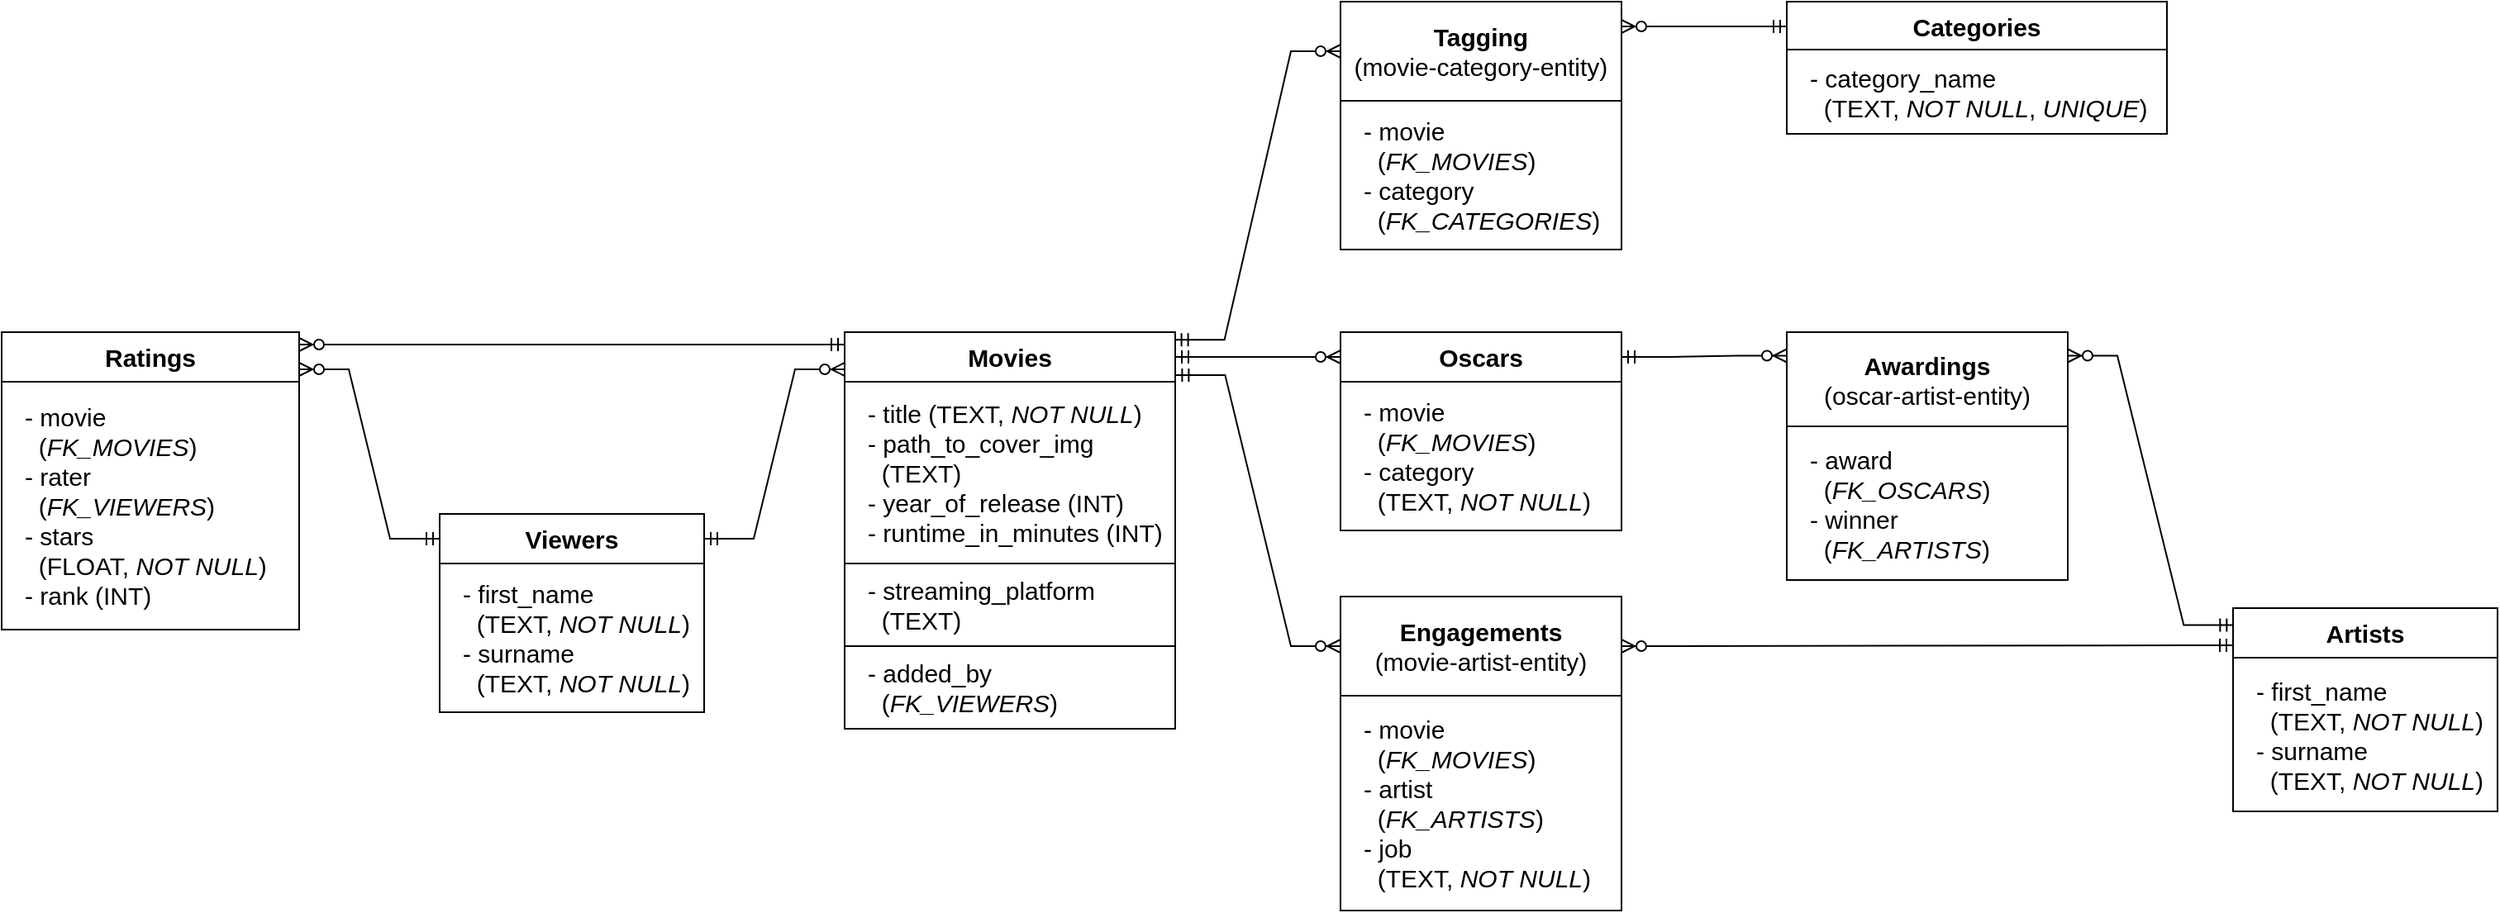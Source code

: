 <mxfile version="26.0.9">
  <diagram name="Seite-1" id="djKUNdHpDmF1BdN_acbi">
    <mxGraphModel dx="2562" dy="2364" grid="1" gridSize="10" guides="1" tooltips="1" connect="1" arrows="1" fold="1" page="1" pageScale="1" pageWidth="827" pageHeight="1169" math="0" shadow="0">
      <root>
        <mxCell id="0" />
        <mxCell id="1" parent="0" />
        <mxCell id="YF07dS71Wtw1GLsMtcsT-3" value="&lt;font style=&quot;font-size: 15px;&quot;&gt;&lt;b&gt;Movies&lt;/b&gt;&lt;/font&gt;" style="rounded=0;whiteSpace=wrap;html=1;" parent="1" vertex="1">
          <mxGeometry x="120" y="80" width="200" height="30" as="geometry" />
        </mxCell>
        <mxCell id="YF07dS71Wtw1GLsMtcsT-4" value="&lt;font style=&quot;font-size: 15px;&quot;&gt;- title (TEXT, &lt;i&gt;NOT NULL&lt;/i&gt;)&lt;/font&gt;&lt;div&gt;&lt;font style=&quot;font-size: 15px;&quot;&gt;- path_to_cover_img&lt;/font&gt;&lt;/div&gt;&lt;div&gt;&lt;font style=&quot;font-size: 15px;&quot;&gt;&amp;nbsp; (TEXT)&lt;br&gt;&lt;/font&gt;&lt;div&gt;&lt;font style=&quot;font-size: 15px;&quot;&gt;- year_of_release (INT)&lt;/font&gt;&lt;/div&gt;&lt;div&gt;&lt;font style=&quot;font-size: 15px;&quot;&gt;- runtime_in_minutes (&lt;/font&gt;&lt;span style=&quot;font-size: 15px; background-color: transparent; color: light-dark(rgb(0, 0, 0), rgb(255, 255, 255));&quot;&gt;INT)&lt;/span&gt;&lt;/div&gt;&lt;/div&gt;" style="rounded=0;whiteSpace=wrap;html=1;align=left;spacingLeft=12;" parent="1" vertex="1">
          <mxGeometry x="120" y="110" width="200" height="110" as="geometry" />
        </mxCell>
        <mxCell id="YF07dS71Wtw1GLsMtcsT-6" value="&lt;span style=&quot;font-size: 15px;&quot;&gt;- streaming_platform&lt;/span&gt;&lt;div&gt;&lt;span style=&quot;font-size: 15px;&quot;&gt;&amp;nbsp; (TEXT)&lt;/span&gt;&lt;/div&gt;" style="rounded=0;whiteSpace=wrap;html=1;align=left;spacingLeft=12;" parent="1" vertex="1">
          <mxGeometry x="120" y="220" width="200" height="50" as="geometry" />
        </mxCell>
        <mxCell id="YF07dS71Wtw1GLsMtcsT-7" value="&lt;span style=&quot;font-size: 15px;&quot;&gt;- added_by&lt;/span&gt;&lt;div&gt;&lt;span style=&quot;font-size: 15px;&quot;&gt;&amp;nbsp; (&lt;i&gt;FK_VIEWERS&lt;/i&gt;)&lt;/span&gt;&lt;/div&gt;" style="rounded=0;whiteSpace=wrap;html=1;align=left;spacingLeft=12;" parent="1" vertex="1">
          <mxGeometry x="120" y="270" width="200" height="50" as="geometry" />
        </mxCell>
        <mxCell id="YF07dS71Wtw1GLsMtcsT-8" value="&lt;font style=&quot;font-size: 15px;&quot;&gt;&lt;b&gt;Ratings&lt;/b&gt;&lt;/font&gt;" style="rounded=0;whiteSpace=wrap;html=1;" parent="1" vertex="1">
          <mxGeometry x="-390" y="80" width="180" height="30" as="geometry" />
        </mxCell>
        <mxCell id="YF07dS71Wtw1GLsMtcsT-9" value="&lt;span style=&quot;font-size: 15px;&quot;&gt;- movie&lt;/span&gt;&lt;div&gt;&lt;span style=&quot;font-size: 15px;&quot;&gt;&amp;nbsp; (&lt;i&gt;FK_MOVIES&lt;/i&gt;)&lt;/span&gt;&lt;div&gt;&lt;span style=&quot;font-size: 15px;&quot;&gt;- rater&lt;/span&gt;&lt;/div&gt;&lt;div&gt;&lt;span style=&quot;font-size: 15px;&quot;&gt;&amp;nbsp; (&lt;i&gt;FK_VIEWERS&lt;/i&gt;)&lt;/span&gt;&lt;/div&gt;&lt;div&gt;&lt;span style=&quot;font-size: 15px;&quot;&gt;- stars&lt;/span&gt;&lt;/div&gt;&lt;div&gt;&lt;span style=&quot;font-size: 15px;&quot;&gt;&amp;nbsp; (FLOAT, &lt;i&gt;NOT NULL&lt;/i&gt;)&lt;/span&gt;&lt;/div&gt;&lt;div&gt;&lt;span style=&quot;font-size: 15px;&quot;&gt;- rank (INT)&lt;/span&gt;&lt;/div&gt;&lt;/div&gt;" style="rounded=0;whiteSpace=wrap;html=1;align=left;spacingLeft=12;" parent="1" vertex="1">
          <mxGeometry x="-390" y="110" width="180" height="150" as="geometry" />
        </mxCell>
        <mxCell id="YF07dS71Wtw1GLsMtcsT-24" value="" style="edgeStyle=entityRelationEdgeStyle;fontSize=12;html=1;endArrow=ERzeroToMany;startArrow=ERmandOne;rounded=0;exitX=0;exitY=0.25;exitDx=0;exitDy=0;entryX=1;entryY=0.25;entryDx=0;entryDy=0;" parent="1" source="YF07dS71Wtw1GLsMtcsT-3" target="YF07dS71Wtw1GLsMtcsT-8" edge="1">
          <mxGeometry width="100" height="100" relative="1" as="geometry">
            <mxPoint x="340" y="470" as="sourcePoint" />
            <mxPoint x="440" y="370" as="targetPoint" />
          </mxGeometry>
        </mxCell>
        <mxCell id="YF07dS71Wtw1GLsMtcsT-34" value="&lt;font style=&quot;font-size: 15px;&quot;&gt;&lt;b&gt;Oscars&lt;/b&gt;&lt;/font&gt;" style="rounded=0;whiteSpace=wrap;html=1;" parent="1" vertex="1">
          <mxGeometry x="420" y="80" width="170" height="30" as="geometry" />
        </mxCell>
        <mxCell id="YF07dS71Wtw1GLsMtcsT-35" value="&lt;div&gt;&lt;span style=&quot;font-size: 15px;&quot;&gt;- movie&lt;/span&gt;&lt;/div&gt;&lt;div&gt;&lt;span style=&quot;font-size: 15px;&quot;&gt;&amp;nbsp; (&lt;i&gt;FK_MOVIES&lt;/i&gt;)&lt;/span&gt;&lt;/div&gt;&lt;div&gt;&lt;div&gt;&lt;div&gt;&lt;span style=&quot;font-size: 15px;&quot;&gt;- category&lt;/span&gt;&lt;/div&gt;&lt;div&gt;&lt;span style=&quot;font-size: 15px;&quot;&gt;&amp;nbsp; (TEXT, &lt;i&gt;NOT NULL&lt;/i&gt;)&lt;/span&gt;&lt;/div&gt;&lt;/div&gt;&lt;/div&gt;" style="rounded=0;whiteSpace=wrap;html=1;align=left;spacingLeft=12;" parent="1" vertex="1">
          <mxGeometry x="420" y="110" width="170" height="90" as="geometry" />
        </mxCell>
        <mxCell id="YF07dS71Wtw1GLsMtcsT-37" value="" style="edgeStyle=entityRelationEdgeStyle;fontSize=12;html=1;endArrow=ERzeroToMany;startArrow=ERmandOne;rounded=0;entryX=0;entryY=0.5;entryDx=0;entryDy=0;exitX=1;exitY=0.5;exitDx=0;exitDy=0;" parent="1" source="YF07dS71Wtw1GLsMtcsT-3" target="YF07dS71Wtw1GLsMtcsT-34" edge="1">
          <mxGeometry width="100" height="100" relative="1" as="geometry">
            <mxPoint x="310" y="240" as="sourcePoint" />
            <mxPoint x="410" y="140" as="targetPoint" />
          </mxGeometry>
        </mxCell>
        <mxCell id="YF07dS71Wtw1GLsMtcsT-38" value="&lt;font style=&quot;font-size: 15px;&quot;&gt;&lt;b&gt;Artists&lt;/b&gt;&lt;/font&gt;" style="rounded=0;whiteSpace=wrap;html=1;" parent="1" vertex="1">
          <mxGeometry x="960" y="247" width="160" height="30" as="geometry" />
        </mxCell>
        <mxCell id="YF07dS71Wtw1GLsMtcsT-39" value="&lt;span style=&quot;font-size: 15px;&quot;&gt;- first_name&amp;nbsp;&lt;/span&gt;&lt;div&gt;&lt;span style=&quot;font-size: 15px;&quot;&gt;&amp;nbsp; (TEXT, &lt;i&gt;NOT NULL&lt;/i&gt;)&lt;/span&gt;&lt;div&gt;&lt;span style=&quot;font-size: 15px;&quot;&gt;- surname&amp;nbsp;&lt;/span&gt;&lt;/div&gt;&lt;div&gt;&lt;span style=&quot;font-size: 15px;&quot;&gt;&amp;nbsp; (TEXT, &lt;i&gt;NOT NULL&lt;/i&gt;)&lt;/span&gt;&lt;/div&gt;&lt;/div&gt;" style="rounded=0;whiteSpace=wrap;html=1;align=left;spacingLeft=12;" parent="1" vertex="1">
          <mxGeometry x="960" y="277" width="160" height="93" as="geometry" />
        </mxCell>
        <mxCell id="YF07dS71Wtw1GLsMtcsT-46" value="&lt;font style=&quot;font-size: 15px;&quot;&gt;&lt;b&gt;Viewers&lt;/b&gt;&lt;/font&gt;" style="rounded=0;whiteSpace=wrap;html=1;" parent="1" vertex="1">
          <mxGeometry x="-125" y="190" width="160" height="30" as="geometry" />
        </mxCell>
        <mxCell id="YF07dS71Wtw1GLsMtcsT-47" value="&lt;span style=&quot;font-size: 15px;&quot;&gt;- first_name&amp;nbsp;&lt;/span&gt;&lt;div&gt;&lt;span style=&quot;font-size: 15px;&quot;&gt;&amp;nbsp; (TEXT, &lt;i&gt;NOT NULL&lt;/i&gt;)&lt;/span&gt;&lt;div&gt;&lt;span style=&quot;font-size: 15px;&quot;&gt;- surname&amp;nbsp;&lt;/span&gt;&lt;/div&gt;&lt;div&gt;&lt;span style=&quot;font-size: 15px;&quot;&gt;&amp;nbsp; (TEXT, &lt;i&gt;NOT NULL&lt;/i&gt;)&lt;/span&gt;&lt;/div&gt;&lt;/div&gt;" style="rounded=0;whiteSpace=wrap;html=1;align=left;spacingLeft=12;" parent="1" vertex="1">
          <mxGeometry x="-125" y="220" width="160" height="90" as="geometry" />
        </mxCell>
        <mxCell id="YF07dS71Wtw1GLsMtcsT-53" value="" style="edgeStyle=entityRelationEdgeStyle;fontSize=12;html=1;endArrow=ERzeroToMany;startArrow=ERmandOne;rounded=0;exitX=1;exitY=0.5;exitDx=0;exitDy=0;entryX=0;entryY=0.75;entryDx=0;entryDy=0;" parent="1" source="YF07dS71Wtw1GLsMtcsT-46" target="YF07dS71Wtw1GLsMtcsT-3" edge="1">
          <mxGeometry width="100" height="100" relative="1" as="geometry">
            <mxPoint x="20" y="520" as="sourcePoint" />
            <mxPoint x="120" y="420" as="targetPoint" />
          </mxGeometry>
        </mxCell>
        <mxCell id="YF07dS71Wtw1GLsMtcsT-54" value="" style="edgeStyle=entityRelationEdgeStyle;fontSize=12;html=1;endArrow=ERzeroToMany;startArrow=ERmandOne;rounded=0;exitX=0;exitY=0.5;exitDx=0;exitDy=0;entryX=1;entryY=0.75;entryDx=0;entryDy=0;" parent="1" source="YF07dS71Wtw1GLsMtcsT-46" target="YF07dS71Wtw1GLsMtcsT-8" edge="1">
          <mxGeometry width="100" height="100" relative="1" as="geometry">
            <mxPoint x="-180" y="510" as="sourcePoint" />
            <mxPoint x="-80" y="410" as="targetPoint" />
          </mxGeometry>
        </mxCell>
        <mxCell id="dVQCYlhDSaBFFCFDMpZ5-1" value="&lt;font style=&quot;font-size: 15px;&quot;&gt;&lt;b&gt;Engagements&lt;/b&gt;&lt;/font&gt;&lt;div&gt;&lt;font style=&quot;font-size: 15px;&quot;&gt;(movie-artist-entity)&lt;/font&gt;&lt;/div&gt;" style="rounded=0;whiteSpace=wrap;html=1;" parent="1" vertex="1">
          <mxGeometry x="420" y="240" width="170" height="60" as="geometry" />
        </mxCell>
        <mxCell id="dVQCYlhDSaBFFCFDMpZ5-2" value="&lt;div&gt;&lt;span style=&quot;font-size: 15px;&quot;&gt;- movie&lt;/span&gt;&lt;/div&gt;&lt;div&gt;&lt;span style=&quot;font-size: 15px;&quot;&gt;&amp;nbsp; (&lt;i&gt;FK_MOVIES&lt;/i&gt;)&lt;/span&gt;&lt;/div&gt;&lt;span style=&quot;font-size: 15px;&quot;&gt;- artist&lt;/span&gt;&lt;div&gt;&lt;span style=&quot;font-size: 15px; background-color: transparent; color: light-dark(rgb(0, 0, 0), rgb(255, 255, 255));&quot;&gt;&amp;nbsp; (&lt;/span&gt;&lt;i style=&quot;font-size: 15px; background-color: transparent; color: light-dark(rgb(0, 0, 0), rgb(255, 255, 255));&quot;&gt;FK_ARTISTS&lt;/i&gt;&lt;span style=&quot;font-size: 15px; background-color: transparent; color: light-dark(rgb(0, 0, 0), rgb(255, 255, 255));&quot;&gt;)&lt;/span&gt;&lt;div&gt;&lt;div&gt;&lt;span style=&quot;font-size: 15px;&quot;&gt;- job&amp;nbsp;&lt;/span&gt;&lt;/div&gt;&lt;div&gt;&lt;span style=&quot;font-size: 15px;&quot;&gt;&amp;nbsp; (TEXT, &lt;i&gt;NOT NULL&lt;/i&gt;)&lt;/span&gt;&lt;/div&gt;&lt;/div&gt;&lt;/div&gt;" style="rounded=0;whiteSpace=wrap;html=1;align=left;spacingLeft=12;" parent="1" vertex="1">
          <mxGeometry x="420" y="300" width="170" height="130" as="geometry" />
        </mxCell>
        <mxCell id="dVQCYlhDSaBFFCFDMpZ5-3" value="" style="edgeStyle=entityRelationEdgeStyle;fontSize=12;html=1;endArrow=ERzeroToMany;startArrow=ERmandOne;rounded=0;entryX=0;entryY=0.5;entryDx=0;entryDy=0;exitX=1.001;exitY=0.867;exitDx=0;exitDy=0;exitPerimeter=0;" parent="1" source="YF07dS71Wtw1GLsMtcsT-3" target="dVQCYlhDSaBFFCFDMpZ5-1" edge="1">
          <mxGeometry width="100" height="100" relative="1" as="geometry">
            <mxPoint x="330" y="230" as="sourcePoint" />
            <mxPoint x="380" y="190" as="targetPoint" />
          </mxGeometry>
        </mxCell>
        <mxCell id="dVQCYlhDSaBFFCFDMpZ5-4" value="&lt;font style=&quot;font-size: 15px;&quot;&gt;&lt;b&gt;Awardings&lt;/b&gt;&lt;/font&gt;&lt;div&gt;&lt;font style=&quot;font-size: 15px;&quot;&gt;(oscar-artist-entity)&lt;/font&gt;&lt;/div&gt;" style="rounded=0;whiteSpace=wrap;html=1;" parent="1" vertex="1">
          <mxGeometry x="690" y="80" width="170" height="57" as="geometry" />
        </mxCell>
        <mxCell id="dVQCYlhDSaBFFCFDMpZ5-5" value="&lt;font style=&quot;font-size: 15px;&quot;&gt;- award&amp;nbsp;&lt;/font&gt;&lt;div&gt;&lt;font style=&quot;font-size: 15px;&quot;&gt;&amp;nbsp; (&lt;i&gt;FK_OSCARS&lt;/i&gt;)&lt;/font&gt;&lt;div&gt;&lt;font style=&quot;font-size: 15px;&quot;&gt;- winner&lt;/font&gt;&lt;/div&gt;&lt;div&gt;&lt;font style=&quot;font-size: 15px;&quot;&gt;&amp;nbsp; (&lt;i&gt;FK_ARTISTS&lt;/i&gt;)&lt;/font&gt;&lt;/div&gt;&lt;/div&gt;" style="rounded=0;whiteSpace=wrap;html=1;align=left;spacingLeft=12;" parent="1" vertex="1">
          <mxGeometry x="690" y="137" width="170" height="93" as="geometry" />
        </mxCell>
        <mxCell id="dVQCYlhDSaBFFCFDMpZ5-6" value="" style="edgeStyle=entityRelationEdgeStyle;fontSize=12;html=1;endArrow=ERzeroToMany;startArrow=ERmandOne;rounded=0;exitX=1;exitY=0.5;exitDx=0;exitDy=0;entryX=0;entryY=0.25;entryDx=0;entryDy=0;" parent="1" source="YF07dS71Wtw1GLsMtcsT-34" target="dVQCYlhDSaBFFCFDMpZ5-4" edge="1">
          <mxGeometry width="100" height="100" relative="1" as="geometry">
            <mxPoint x="660" y="80" as="sourcePoint" />
            <mxPoint x="760" y="-20" as="targetPoint" />
          </mxGeometry>
        </mxCell>
        <mxCell id="dVQCYlhDSaBFFCFDMpZ5-7" value="" style="edgeStyle=entityRelationEdgeStyle;fontSize=12;html=1;endArrow=ERzeroToMany;startArrow=ERmandOne;rounded=0;entryX=1;entryY=0.5;entryDx=0;entryDy=0;exitX=0;exitY=0.75;exitDx=0;exitDy=0;" parent="1" source="YF07dS71Wtw1GLsMtcsT-38" target="dVQCYlhDSaBFFCFDMpZ5-1" edge="1">
          <mxGeometry width="100" height="100" relative="1" as="geometry">
            <mxPoint x="770" y="390" as="sourcePoint" />
            <mxPoint x="870" y="290" as="targetPoint" />
          </mxGeometry>
        </mxCell>
        <mxCell id="dVQCYlhDSaBFFCFDMpZ5-8" value="" style="edgeStyle=entityRelationEdgeStyle;fontSize=12;html=1;endArrow=ERzeroToMany;startArrow=ERmandOne;rounded=0;entryX=1;entryY=0.25;entryDx=0;entryDy=0;exitX=0.001;exitY=0.342;exitDx=0;exitDy=0;exitPerimeter=0;" parent="1" source="YF07dS71Wtw1GLsMtcsT-38" target="dVQCYlhDSaBFFCFDMpZ5-4" edge="1">
          <mxGeometry width="100" height="100" relative="1" as="geometry">
            <mxPoint x="980" y="200" as="sourcePoint" />
            <mxPoint x="1050" y="70" as="targetPoint" />
          </mxGeometry>
        </mxCell>
        <mxCell id="HbRORkEBURbOHCmS6T0R-1" value="&lt;font style=&quot;font-size: 15px;&quot;&gt;&lt;b&gt;Tagging&lt;/b&gt;&lt;/font&gt;&lt;div&gt;&lt;font style=&quot;font-size: 15px;&quot;&gt;(movie-category-entity)&lt;/font&gt;&lt;/div&gt;" style="rounded=0;whiteSpace=wrap;html=1;" vertex="1" parent="1">
          <mxGeometry x="420" y="-120" width="170" height="60" as="geometry" />
        </mxCell>
        <mxCell id="HbRORkEBURbOHCmS6T0R-2" value="&lt;div&gt;&lt;span style=&quot;font-size: 15px;&quot;&gt;- movie&lt;/span&gt;&lt;/div&gt;&lt;div&gt;&lt;span style=&quot;font-size: 15px;&quot;&gt;&amp;nbsp; (&lt;i&gt;FK_MOVIES&lt;/i&gt;)&lt;/span&gt;&lt;/div&gt;&lt;div&gt;&lt;div&gt;&lt;div&gt;&lt;span style=&quot;font-size: 15px;&quot;&gt;- category&amp;nbsp;&lt;/span&gt;&lt;/div&gt;&lt;div&gt;&lt;span style=&quot;font-size: 15px;&quot;&gt;&amp;nbsp; (&lt;i&gt;FK_CATEGORIES&lt;/i&gt;)&lt;/span&gt;&lt;/div&gt;&lt;/div&gt;&lt;/div&gt;" style="rounded=0;whiteSpace=wrap;html=1;align=left;spacingLeft=12;" vertex="1" parent="1">
          <mxGeometry x="420" y="-60" width="170" height="90" as="geometry" />
        </mxCell>
        <mxCell id="HbRORkEBURbOHCmS6T0R-3" value="" style="edgeStyle=entityRelationEdgeStyle;fontSize=12;html=1;endArrow=ERzeroToMany;startArrow=ERmandOne;rounded=0;entryX=0;entryY=0.5;entryDx=0;entryDy=0;exitX=0.999;exitY=0.153;exitDx=0;exitDy=0;exitPerimeter=0;" edge="1" parent="1" source="YF07dS71Wtw1GLsMtcsT-3" target="HbRORkEBURbOHCmS6T0R-1">
          <mxGeometry width="100" height="100" relative="1" as="geometry">
            <mxPoint x="290" y="40" as="sourcePoint" />
            <mxPoint x="390" y="-60" as="targetPoint" />
          </mxGeometry>
        </mxCell>
        <mxCell id="HbRORkEBURbOHCmS6T0R-4" value="&lt;font style=&quot;font-size: 15px;&quot;&gt;&lt;b&gt;Categories&lt;/b&gt;&lt;/font&gt;" style="rounded=0;whiteSpace=wrap;html=1;" vertex="1" parent="1">
          <mxGeometry x="690" y="-120" width="230" height="30" as="geometry" />
        </mxCell>
        <mxCell id="HbRORkEBURbOHCmS6T0R-5" value="&lt;span style=&quot;font-size: 15px;&quot;&gt;- category_name&lt;/span&gt;&lt;div&gt;&lt;span style=&quot;font-size: 15px;&quot;&gt;&amp;nbsp; (TEXT, &lt;i&gt;NOT NULL&lt;/i&gt;,&amp;nbsp;&lt;/span&gt;&lt;span style=&quot;font-size: 15px; background-color: transparent; color: light-dark(rgb(0, 0, 0), rgb(255, 255, 255));&quot;&gt;&lt;i&gt;UNIQUE&lt;/i&gt;)&lt;/span&gt;&lt;/div&gt;" style="rounded=0;whiteSpace=wrap;html=1;align=left;spacingLeft=12;" vertex="1" parent="1">
          <mxGeometry x="690" y="-91" width="230" height="51" as="geometry" />
        </mxCell>
        <mxCell id="HbRORkEBURbOHCmS6T0R-6" value="" style="edgeStyle=entityRelationEdgeStyle;fontSize=12;html=1;endArrow=ERzeroToMany;startArrow=ERmandOne;rounded=0;exitX=0;exitY=0.5;exitDx=0;exitDy=0;entryX=1;entryY=0.25;entryDx=0;entryDy=0;" edge="1" parent="1" source="HbRORkEBURbOHCmS6T0R-4" target="HbRORkEBURbOHCmS6T0R-1">
          <mxGeometry width="100" height="100" relative="1" as="geometry">
            <mxPoint x="650" y="-110" as="sourcePoint" />
            <mxPoint x="750" y="-210" as="targetPoint" />
          </mxGeometry>
        </mxCell>
      </root>
    </mxGraphModel>
  </diagram>
</mxfile>
